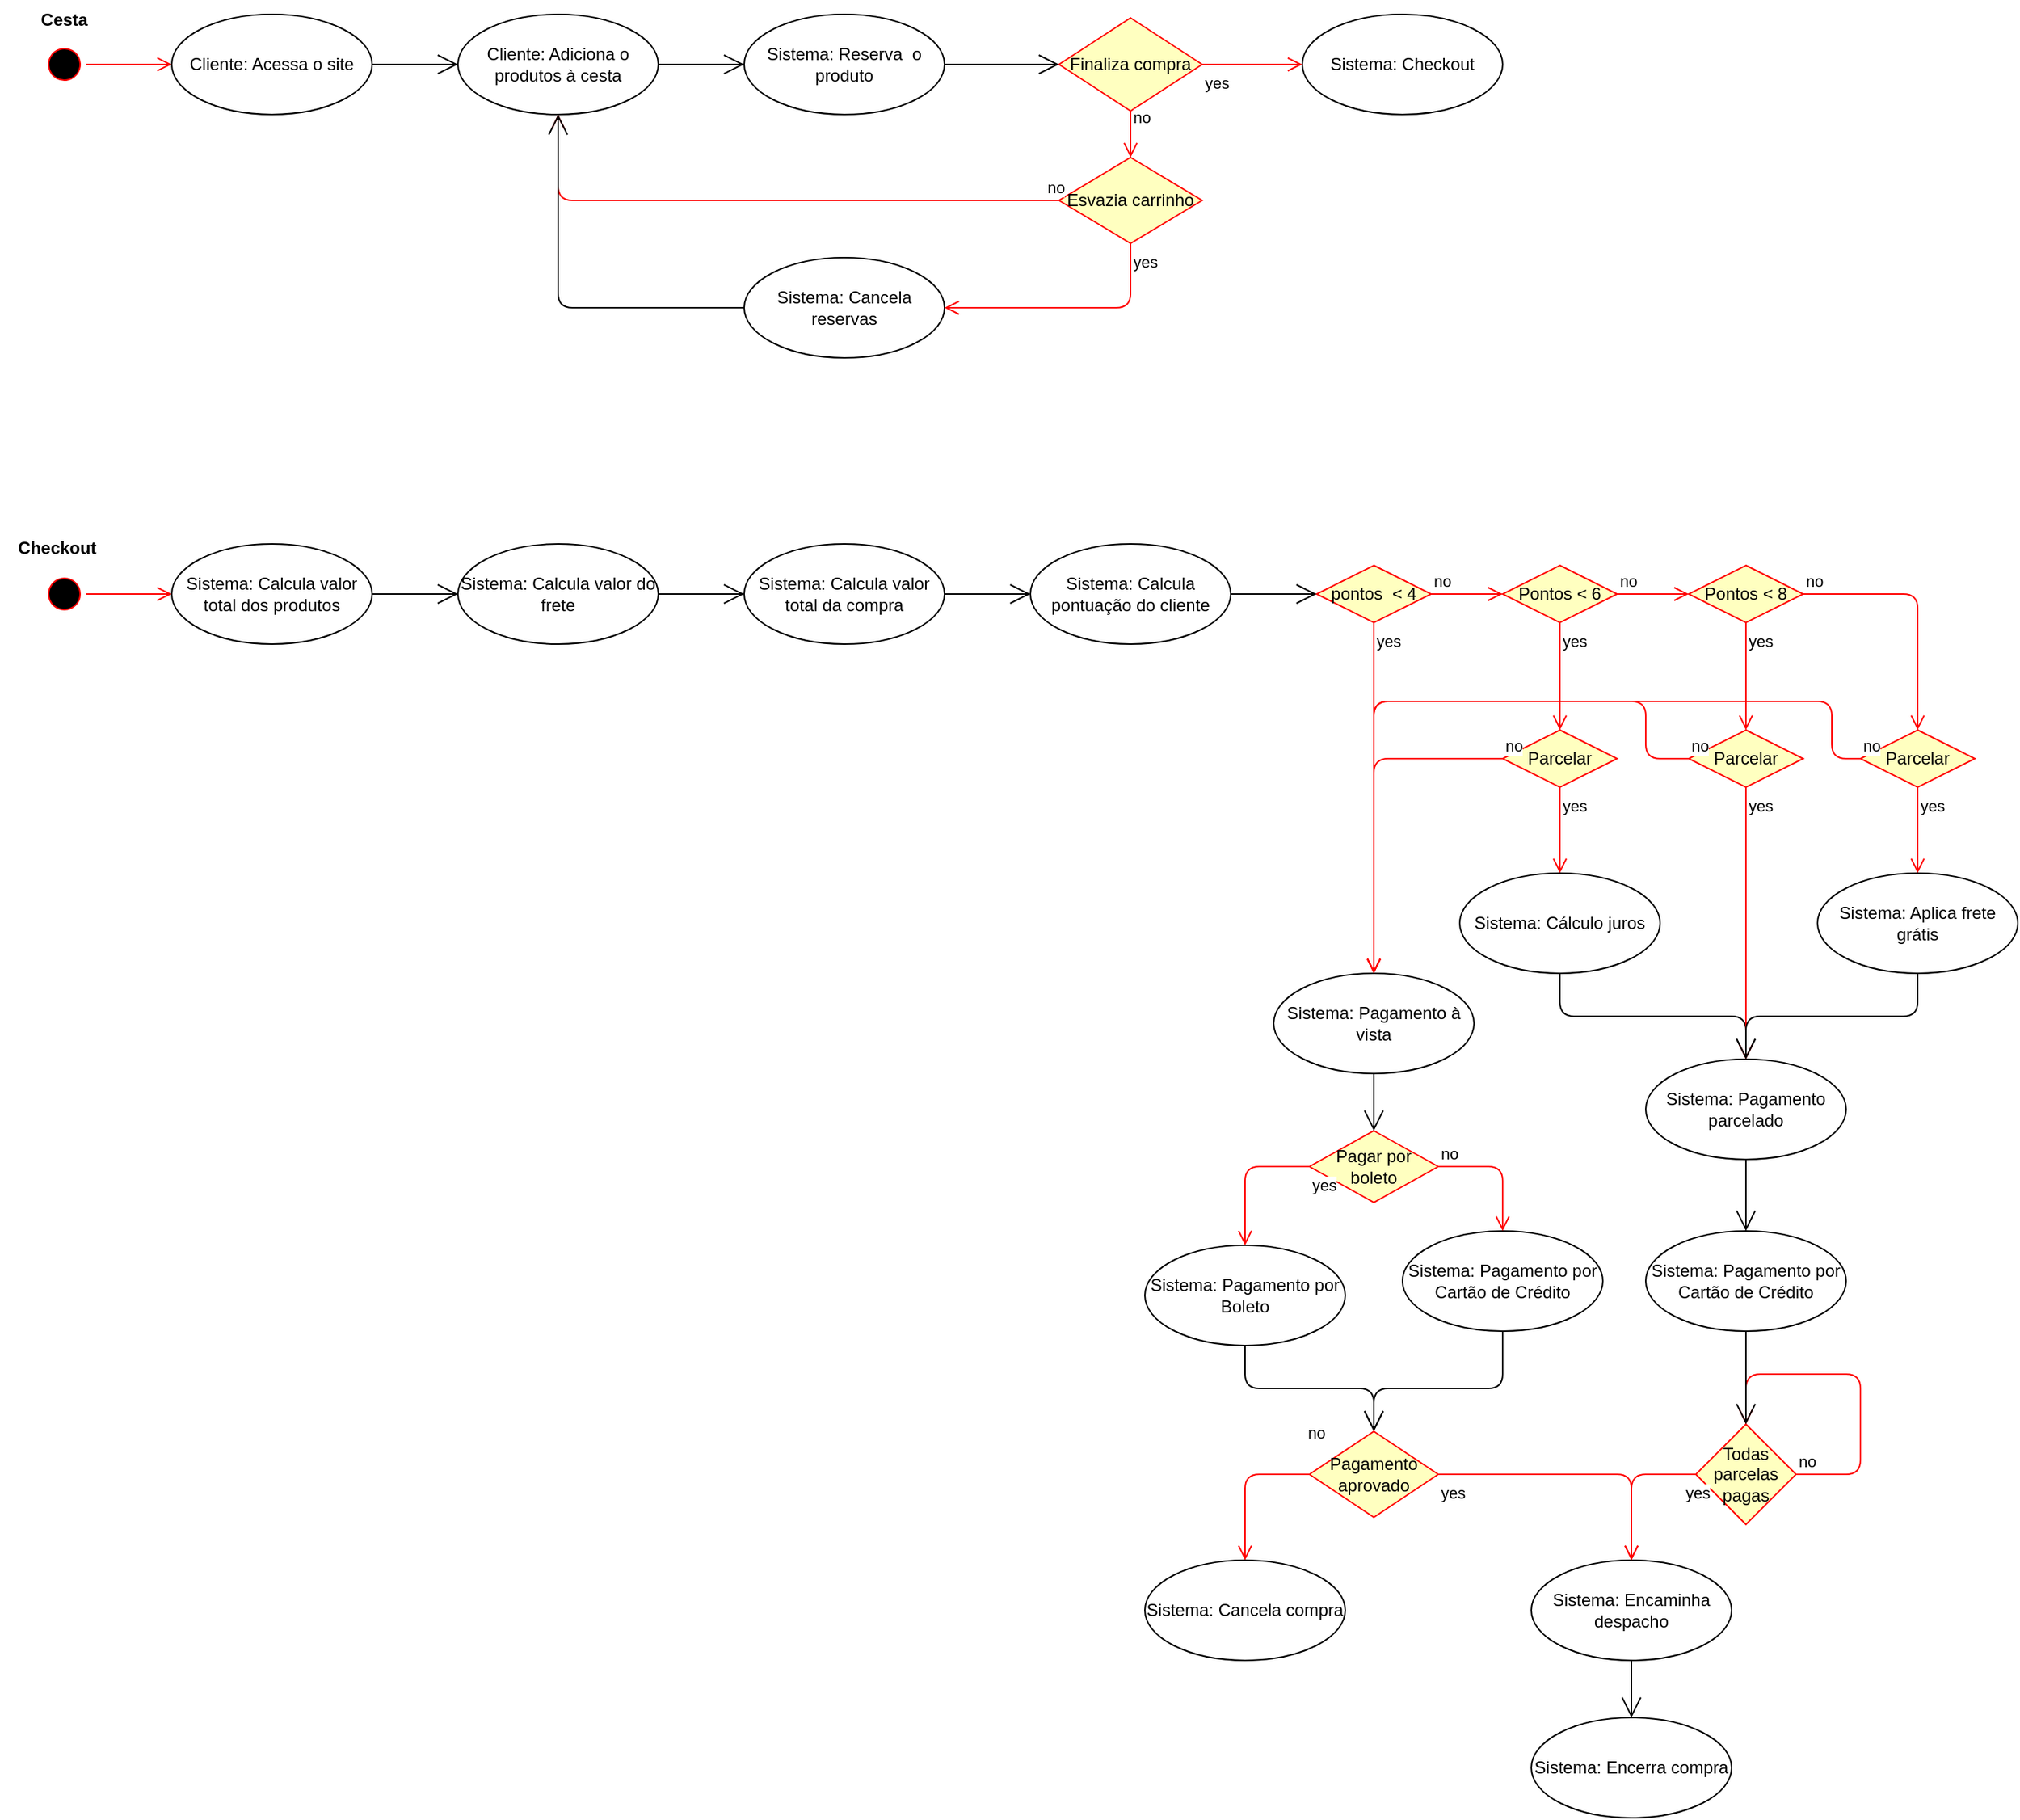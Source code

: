 <mxfile version="13.1.3" type="github">
  <diagram id="bytL-50JYZleRblkF3rl" name="Page-1">
    <mxGraphModel dx="1892" dy="1374" grid="1" gridSize="10" guides="1" tooltips="1" connect="1" arrows="1" fold="1" page="1" pageScale="1" pageWidth="827" pageHeight="1169" math="0" shadow="0">
      <root>
        <mxCell id="0" />
        <mxCell id="1" parent="0" />
        <mxCell id="fqkhyDeOCtVKj5hcCvdQ-1" value="" style="ellipse;html=1;shape=startState;fillColor=#000000;strokeColor=#ff0000;direction=south;rotation=75;" parent="1" vertex="1">
          <mxGeometry x="70" y="300" width="30" height="30" as="geometry" />
        </mxCell>
        <mxCell id="fqkhyDeOCtVKj5hcCvdQ-2" value="" style="edgeStyle=orthogonalEdgeStyle;html=1;verticalAlign=bottom;endArrow=open;endSize=8;strokeColor=#ff0000;entryX=0;entryY=0.5;entryDx=0;entryDy=0;" parent="1" source="fqkhyDeOCtVKj5hcCvdQ-1" target="fqkhyDeOCtVKj5hcCvdQ-4" edge="1">
          <mxGeometry relative="1" as="geometry">
            <mxPoint x="90" y="120" as="targetPoint" />
          </mxGeometry>
        </mxCell>
        <mxCell id="fqkhyDeOCtVKj5hcCvdQ-4" value="Cliente: Acessa o site" style="ellipse;whiteSpace=wrap;html=1;" parent="1" vertex="1">
          <mxGeometry x="160" y="280" width="140" height="70" as="geometry" />
        </mxCell>
        <mxCell id="fqkhyDeOCtVKj5hcCvdQ-5" value="Cliente: Adiciona o produtos à cesta" style="ellipse;whiteSpace=wrap;html=1;" parent="1" vertex="1">
          <mxGeometry x="360" y="280" width="140" height="70" as="geometry" />
        </mxCell>
        <mxCell id="fqkhyDeOCtVKj5hcCvdQ-6" value="Sistema: Checkout" style="ellipse;whiteSpace=wrap;html=1;" parent="1" vertex="1">
          <mxGeometry x="950" y="280" width="140" height="70" as="geometry" />
        </mxCell>
        <mxCell id="fqkhyDeOCtVKj5hcCvdQ-7" value="Sistema: Calcula valor total dos produtos" style="ellipse;whiteSpace=wrap;html=1;" parent="1" vertex="1">
          <mxGeometry x="160" y="650" width="140" height="70" as="geometry" />
        </mxCell>
        <mxCell id="fqkhyDeOCtVKj5hcCvdQ-8" value="Sistema: Calcula valor do frete" style="ellipse;whiteSpace=wrap;html=1;" parent="1" vertex="1">
          <mxGeometry x="360" y="650" width="140" height="70" as="geometry" />
        </mxCell>
        <mxCell id="fqkhyDeOCtVKj5hcCvdQ-9" value="Sistema: Calcula valor total da compra" style="ellipse;whiteSpace=wrap;html=1;" parent="1" vertex="1">
          <mxGeometry x="560" y="650" width="140" height="70" as="geometry" />
        </mxCell>
        <mxCell id="fqkhyDeOCtVKj5hcCvdQ-10" value="Sistema: Calcula pontuação do cliente" style="ellipse;whiteSpace=wrap;html=1;" parent="1" vertex="1">
          <mxGeometry x="760" y="650" width="140" height="70" as="geometry" />
        </mxCell>
        <mxCell id="fqkhyDeOCtVKj5hcCvdQ-17" value="pontos &amp;nbsp;&amp;lt; 4" style="rhombus;whiteSpace=wrap;html=1;fillColor=#ffffc0;strokeColor=#ff0000;" parent="1" vertex="1">
          <mxGeometry x="960" y="665" width="80" height="40" as="geometry" />
        </mxCell>
        <mxCell id="fqkhyDeOCtVKj5hcCvdQ-18" value="no" style="edgeStyle=orthogonalEdgeStyle;html=1;align=left;verticalAlign=bottom;endArrow=open;endSize=8;strokeColor=#ff0000;" parent="1" source="fqkhyDeOCtVKj5hcCvdQ-17" edge="1">
          <mxGeometry x="-1" relative="1" as="geometry">
            <mxPoint x="1090" y="685" as="targetPoint" />
          </mxGeometry>
        </mxCell>
        <mxCell id="fqkhyDeOCtVKj5hcCvdQ-19" value="yes" style="edgeStyle=orthogonalEdgeStyle;html=1;align=left;verticalAlign=top;endArrow=open;endSize=8;strokeColor=#ff0000;entryX=0.5;entryY=0;entryDx=0;entryDy=0;" parent="1" source="fqkhyDeOCtVKj5hcCvdQ-17" target="fqkhyDeOCtVKj5hcCvdQ-31" edge="1">
          <mxGeometry x="-1" relative="1" as="geometry">
            <mxPoint x="1000" y="1030" as="targetPoint" />
            <Array as="points" />
          </mxGeometry>
        </mxCell>
        <mxCell id="fqkhyDeOCtVKj5hcCvdQ-20" value="Pontos &amp;lt; 6" style="rhombus;whiteSpace=wrap;html=1;fillColor=#ffffc0;strokeColor=#ff0000;" parent="1" vertex="1">
          <mxGeometry x="1090" y="665" width="80" height="40" as="geometry" />
        </mxCell>
        <mxCell id="fqkhyDeOCtVKj5hcCvdQ-21" value="no" style="edgeStyle=orthogonalEdgeStyle;html=1;align=left;verticalAlign=bottom;endArrow=open;endSize=8;strokeColor=#ff0000;" parent="1" source="fqkhyDeOCtVKj5hcCvdQ-20" edge="1">
          <mxGeometry x="-1" relative="1" as="geometry">
            <mxPoint x="1220.0" y="685" as="targetPoint" />
          </mxGeometry>
        </mxCell>
        <mxCell id="fqkhyDeOCtVKj5hcCvdQ-22" value="yes" style="edgeStyle=orthogonalEdgeStyle;html=1;align=left;verticalAlign=top;endArrow=open;endSize=8;strokeColor=#ff0000;" parent="1" source="fqkhyDeOCtVKj5hcCvdQ-20" edge="1">
          <mxGeometry x="-1" relative="1" as="geometry">
            <mxPoint x="1130.0" y="780" as="targetPoint" />
            <Array as="points">
              <mxPoint x="1130" y="735" />
            </Array>
          </mxGeometry>
        </mxCell>
        <mxCell id="fqkhyDeOCtVKj5hcCvdQ-23" value="Pontos &amp;lt; 8" style="rhombus;whiteSpace=wrap;html=1;fillColor=#ffffc0;strokeColor=#ff0000;" parent="1" vertex="1">
          <mxGeometry x="1220" y="665" width="80" height="40" as="geometry" />
        </mxCell>
        <mxCell id="fqkhyDeOCtVKj5hcCvdQ-24" value="no" style="edgeStyle=orthogonalEdgeStyle;html=1;align=left;verticalAlign=bottom;endArrow=open;endSize=8;strokeColor=#ff0000;entryX=0.5;entryY=0;entryDx=0;entryDy=0;" parent="1" source="fqkhyDeOCtVKj5hcCvdQ-23" target="fqkhyDeOCtVKj5hcCvdQ-45" edge="1">
          <mxGeometry x="-1" relative="1" as="geometry">
            <mxPoint x="1350.0" y="685" as="targetPoint" />
          </mxGeometry>
        </mxCell>
        <mxCell id="fqkhyDeOCtVKj5hcCvdQ-25" value="yes" style="edgeStyle=orthogonalEdgeStyle;html=1;align=left;verticalAlign=top;endArrow=open;endSize=8;strokeColor=#ff0000;" parent="1" source="fqkhyDeOCtVKj5hcCvdQ-23" edge="1">
          <mxGeometry x="-1" relative="1" as="geometry">
            <mxPoint x="1260.0" y="780" as="targetPoint" />
            <Array as="points">
              <mxPoint x="1260" y="735" />
            </Array>
          </mxGeometry>
        </mxCell>
        <mxCell id="fqkhyDeOCtVKj5hcCvdQ-29" value="Sistema: Pagamento por Boleto" style="ellipse;whiteSpace=wrap;html=1;" parent="1" vertex="1">
          <mxGeometry x="840" y="1140" width="140" height="70" as="geometry" />
        </mxCell>
        <mxCell id="fqkhyDeOCtVKj5hcCvdQ-30" value="Sistema: Pagamento por Cartão de Crédito" style="ellipse;whiteSpace=wrap;html=1;" parent="1" vertex="1">
          <mxGeometry x="1020" y="1130" width="140" height="70" as="geometry" />
        </mxCell>
        <mxCell id="fqkhyDeOCtVKj5hcCvdQ-31" value="Sistema: Pagamento à vista" style="ellipse;whiteSpace=wrap;html=1;" parent="1" vertex="1">
          <mxGeometry x="930" y="950" width="140" height="70" as="geometry" />
        </mxCell>
        <mxCell id="fqkhyDeOCtVKj5hcCvdQ-32" value="Sistema: Pagamento parcelado" style="ellipse;whiteSpace=wrap;html=1;" parent="1" vertex="1">
          <mxGeometry x="1190" y="1010" width="140" height="70" as="geometry" />
        </mxCell>
        <mxCell id="fqkhyDeOCtVKj5hcCvdQ-35" value="Parcelar" style="rhombus;whiteSpace=wrap;html=1;fillColor=#ffffc0;strokeColor=#ff0000;" parent="1" vertex="1">
          <mxGeometry x="1090" y="780" width="80" height="40" as="geometry" />
        </mxCell>
        <mxCell id="fqkhyDeOCtVKj5hcCvdQ-36" value="no" style="edgeStyle=orthogonalEdgeStyle;html=1;align=left;verticalAlign=bottom;endArrow=open;endSize=8;strokeColor=#ff0000;exitX=0;exitY=0.5;exitDx=0;exitDy=0;entryX=0.5;entryY=0;entryDx=0;entryDy=0;" parent="1" source="fqkhyDeOCtVKj5hcCvdQ-35" target="fqkhyDeOCtVKj5hcCvdQ-31" edge="1">
          <mxGeometry x="-1" relative="1" as="geometry">
            <mxPoint x="1270" y="800" as="targetPoint" />
            <Array as="points">
              <mxPoint x="1000" y="800" />
            </Array>
          </mxGeometry>
        </mxCell>
        <mxCell id="fqkhyDeOCtVKj5hcCvdQ-37" value="yes" style="edgeStyle=orthogonalEdgeStyle;html=1;align=left;verticalAlign=top;endArrow=open;endSize=8;strokeColor=#ff0000;" parent="1" source="fqkhyDeOCtVKj5hcCvdQ-35" edge="1">
          <mxGeometry x="-1" relative="1" as="geometry">
            <mxPoint x="1130" y="880" as="targetPoint" />
          </mxGeometry>
        </mxCell>
        <mxCell id="fqkhyDeOCtVKj5hcCvdQ-38" value="Sistema: Cálculo juros" style="ellipse;whiteSpace=wrap;html=1;" parent="1" vertex="1">
          <mxGeometry x="1060" y="880" width="140" height="70" as="geometry" />
        </mxCell>
        <mxCell id="fqkhyDeOCtVKj5hcCvdQ-40" value="" style="endArrow=open;endFill=1;endSize=12;html=1;exitX=0.5;exitY=1;exitDx=0;exitDy=0;entryX=0.5;entryY=0;entryDx=0;entryDy=0;" parent="1" source="fqkhyDeOCtVKj5hcCvdQ-38" target="fqkhyDeOCtVKj5hcCvdQ-32" edge="1">
          <mxGeometry width="160" relative="1" as="geometry">
            <mxPoint x="1110" y="1070" as="sourcePoint" />
            <mxPoint x="1270" y="1070" as="targetPoint" />
            <Array as="points">
              <mxPoint x="1130" y="980" />
              <mxPoint x="1260" y="980" />
            </Array>
          </mxGeometry>
        </mxCell>
        <mxCell id="fqkhyDeOCtVKj5hcCvdQ-41" value="" style="endArrow=open;endFill=1;endSize=12;html=1;exitX=0.5;exitY=1;exitDx=0;exitDy=0;entryX=0.5;entryY=0;entryDx=0;entryDy=0;" parent="1" source="fqkhyDeOCtVKj5hcCvdQ-32" target="idK-xFzwnkc_owJyiU3z-16" edge="1">
          <mxGeometry width="160" relative="1" as="geometry">
            <mxPoint x="1150.0" y="850" as="sourcePoint" />
            <mxPoint x="1200" y="1110" as="targetPoint" />
          </mxGeometry>
        </mxCell>
        <mxCell id="fqkhyDeOCtVKj5hcCvdQ-42" value="Parcelar" style="rhombus;whiteSpace=wrap;html=1;fillColor=#ffffc0;strokeColor=#ff0000;" parent="1" vertex="1">
          <mxGeometry x="1220" y="780" width="80" height="40" as="geometry" />
        </mxCell>
        <mxCell id="fqkhyDeOCtVKj5hcCvdQ-43" value="yes" style="edgeStyle=orthogonalEdgeStyle;html=1;align=left;verticalAlign=top;endArrow=open;endSize=8;strokeColor=#ff0000;entryX=0.5;entryY=0;entryDx=0;entryDy=0;" parent="1" source="fqkhyDeOCtVKj5hcCvdQ-42" target="fqkhyDeOCtVKj5hcCvdQ-32" edge="1">
          <mxGeometry x="-1" relative="1" as="geometry">
            <mxPoint x="1260.0" y="880" as="targetPoint" />
          </mxGeometry>
        </mxCell>
        <mxCell id="fqkhyDeOCtVKj5hcCvdQ-44" value="no" style="edgeStyle=orthogonalEdgeStyle;html=1;align=left;verticalAlign=bottom;endArrow=open;endSize=8;strokeColor=#ff0000;exitX=0;exitY=0.5;exitDx=0;exitDy=0;entryX=0.5;entryY=0;entryDx=0;entryDy=0;" parent="1" target="fqkhyDeOCtVKj5hcCvdQ-31" edge="1">
          <mxGeometry x="-1" relative="1" as="geometry">
            <mxPoint x="1010" y="970" as="targetPoint" />
            <mxPoint x="1220.0" y="800" as="sourcePoint" />
            <Array as="points">
              <mxPoint x="1190" y="800" />
              <mxPoint x="1190" y="760" />
              <mxPoint x="1000" y="760" />
            </Array>
          </mxGeometry>
        </mxCell>
        <mxCell id="fqkhyDeOCtVKj5hcCvdQ-45" value="Parcelar" style="rhombus;whiteSpace=wrap;html=1;fillColor=#ffffc0;strokeColor=#ff0000;" parent="1" vertex="1">
          <mxGeometry x="1340" y="780" width="80" height="40" as="geometry" />
        </mxCell>
        <mxCell id="fqkhyDeOCtVKj5hcCvdQ-46" value="yes" style="edgeStyle=orthogonalEdgeStyle;html=1;align=left;verticalAlign=top;endArrow=open;endSize=8;strokeColor=#ff0000;" parent="1" source="fqkhyDeOCtVKj5hcCvdQ-45" edge="1">
          <mxGeometry x="-1" relative="1" as="geometry">
            <mxPoint x="1380.0" y="880" as="targetPoint" />
          </mxGeometry>
        </mxCell>
        <mxCell id="fqkhyDeOCtVKj5hcCvdQ-47" value="no" style="edgeStyle=orthogonalEdgeStyle;html=1;align=left;verticalAlign=bottom;endArrow=open;endSize=8;strokeColor=#ff0000;exitX=0;exitY=0.5;exitDx=0;exitDy=0;entryX=0.5;entryY=0;entryDx=0;entryDy=0;" parent="1" source="fqkhyDeOCtVKj5hcCvdQ-45" target="fqkhyDeOCtVKj5hcCvdQ-31" edge="1">
          <mxGeometry x="-1" relative="1" as="geometry">
            <mxPoint x="1000" y="960" as="targetPoint" />
            <mxPoint x="1230.0" y="810" as="sourcePoint" />
            <Array as="points">
              <mxPoint x="1320" y="800" />
              <mxPoint x="1320" y="760" />
              <mxPoint x="1000" y="760" />
            </Array>
          </mxGeometry>
        </mxCell>
        <mxCell id="fqkhyDeOCtVKj5hcCvdQ-48" value="Sistema: Aplica frete grátis" style="ellipse;whiteSpace=wrap;html=1;" parent="1" vertex="1">
          <mxGeometry x="1310" y="880" width="140" height="70" as="geometry" />
        </mxCell>
        <mxCell id="fqkhyDeOCtVKj5hcCvdQ-49" value="" style="endArrow=open;endFill=1;endSize=12;html=1;exitX=0.5;exitY=1;exitDx=0;exitDy=0;entryX=0.5;entryY=0;entryDx=0;entryDy=0;" parent="1" source="fqkhyDeOCtVKj5hcCvdQ-48" target="fqkhyDeOCtVKj5hcCvdQ-32" edge="1">
          <mxGeometry width="160" relative="1" as="geometry">
            <mxPoint x="1110" y="1030" as="sourcePoint" />
            <mxPoint x="1270" y="1030" as="targetPoint" />
            <Array as="points">
              <mxPoint x="1380" y="980" />
              <mxPoint x="1260" y="980" />
            </Array>
          </mxGeometry>
        </mxCell>
        <mxCell id="idK-xFzwnkc_owJyiU3z-1" value="Sistema: Reserva &amp;nbsp;o produto" style="ellipse;whiteSpace=wrap;html=1;" vertex="1" parent="1">
          <mxGeometry x="560" y="280" width="140" height="70" as="geometry" />
        </mxCell>
        <mxCell id="idK-xFzwnkc_owJyiU3z-2" value="Finaliza compra" style="rhombus;whiteSpace=wrap;html=1;fillColor=#ffffc0;strokeColor=#ff0000;" vertex="1" parent="1">
          <mxGeometry x="780" y="282.5" width="100" height="65" as="geometry" />
        </mxCell>
        <mxCell id="idK-xFzwnkc_owJyiU3z-3" value="no" style="edgeStyle=orthogonalEdgeStyle;html=1;align=left;verticalAlign=bottom;endArrow=open;endSize=8;strokeColor=#ff0000;exitX=0.5;exitY=1;exitDx=0;exitDy=0;entryX=0.5;entryY=0;entryDx=0;entryDy=0;" edge="1" source="idK-xFzwnkc_owJyiU3z-2" parent="1" target="idK-xFzwnkc_owJyiU3z-5">
          <mxGeometry x="-0.231" relative="1" as="geometry">
            <mxPoint x="830" y="380" as="targetPoint" />
            <mxPoint x="730" y="450" as="sourcePoint" />
            <Array as="points" />
            <mxPoint y="1" as="offset" />
          </mxGeometry>
        </mxCell>
        <mxCell id="idK-xFzwnkc_owJyiU3z-4" value="yes" style="edgeStyle=orthogonalEdgeStyle;html=1;align=left;verticalAlign=top;endArrow=open;endSize=8;strokeColor=#ff0000;exitX=1;exitY=0.5;exitDx=0;exitDy=0;entryX=0;entryY=0.5;entryDx=0;entryDy=0;" edge="1" source="idK-xFzwnkc_owJyiU3z-2" parent="1" target="fqkhyDeOCtVKj5hcCvdQ-6">
          <mxGeometry x="-1" relative="1" as="geometry">
            <mxPoint x="920" y="315" as="targetPoint" />
            <mxPoint x="930" y="400" as="sourcePoint" />
          </mxGeometry>
        </mxCell>
        <mxCell id="idK-xFzwnkc_owJyiU3z-5" value="Esvazia carrinho" style="rhombus;whiteSpace=wrap;html=1;fillColor=#ffffc0;strokeColor=#ff0000;" vertex="1" parent="1">
          <mxGeometry x="780" y="380" width="100" height="60" as="geometry" />
        </mxCell>
        <mxCell id="idK-xFzwnkc_owJyiU3z-6" value="no" style="edgeStyle=orthogonalEdgeStyle;html=1;align=left;verticalAlign=bottom;endArrow=open;endSize=8;strokeColor=#ff0000;exitX=0;exitY=0.5;exitDx=0;exitDy=0;entryX=0.5;entryY=1;entryDx=0;entryDy=0;" edge="1" source="idK-xFzwnkc_owJyiU3z-5" parent="1" target="fqkhyDeOCtVKj5hcCvdQ-5">
          <mxGeometry x="-0.951" relative="1" as="geometry">
            <mxPoint x="960" y="400" as="targetPoint" />
            <mxPoint x="880" y="400" as="sourcePoint" />
            <mxPoint as="offset" />
          </mxGeometry>
        </mxCell>
        <mxCell id="idK-xFzwnkc_owJyiU3z-7" value="yes" style="edgeStyle=orthogonalEdgeStyle;html=1;align=left;verticalAlign=top;endArrow=open;endSize=8;strokeColor=#ff0000;entryX=1;entryY=0.5;entryDx=0;entryDy=0;" edge="1" source="idK-xFzwnkc_owJyiU3z-5" parent="1" target="idK-xFzwnkc_owJyiU3z-9">
          <mxGeometry x="-1" relative="1" as="geometry">
            <mxPoint x="760" y="450" as="targetPoint" />
            <Array as="points">
              <mxPoint x="830" y="485" />
            </Array>
          </mxGeometry>
        </mxCell>
        <mxCell id="idK-xFzwnkc_owJyiU3z-9" value="Sistema: Cancela reservas" style="ellipse;whiteSpace=wrap;html=1;" vertex="1" parent="1">
          <mxGeometry x="560" y="450" width="140" height="70" as="geometry" />
        </mxCell>
        <mxCell id="idK-xFzwnkc_owJyiU3z-10" value="" style="endArrow=open;endFill=1;endSize=12;html=1;exitX=0;exitY=0.5;exitDx=0;exitDy=0;entryX=0.5;entryY=1;entryDx=0;entryDy=0;" edge="1" parent="1" source="idK-xFzwnkc_owJyiU3z-9" target="fqkhyDeOCtVKj5hcCvdQ-5">
          <mxGeometry width="160" relative="1" as="geometry">
            <mxPoint x="550" y="530" as="sourcePoint" />
            <mxPoint x="710" y="530" as="targetPoint" />
            <Array as="points">
              <mxPoint x="430" y="485" />
            </Array>
          </mxGeometry>
        </mxCell>
        <mxCell id="idK-xFzwnkc_owJyiU3z-12" value="" style="endArrow=open;endFill=1;endSize=12;html=1;exitX=1;exitY=0.5;exitDx=0;exitDy=0;" edge="1" parent="1" source="fqkhyDeOCtVKj5hcCvdQ-4" target="fqkhyDeOCtVKj5hcCvdQ-5">
          <mxGeometry width="160" relative="1" as="geometry">
            <mxPoint x="510" y="420" as="sourcePoint" />
            <mxPoint x="670" y="420" as="targetPoint" />
          </mxGeometry>
        </mxCell>
        <mxCell id="idK-xFzwnkc_owJyiU3z-13" value="" style="endArrow=open;endFill=1;endSize=12;html=1;exitX=1;exitY=0.5;exitDx=0;exitDy=0;entryX=0;entryY=0.5;entryDx=0;entryDy=0;" edge="1" parent="1" source="fqkhyDeOCtVKj5hcCvdQ-5" target="idK-xFzwnkc_owJyiU3z-1">
          <mxGeometry width="160" relative="1" as="geometry">
            <mxPoint x="500" y="360" as="sourcePoint" />
            <mxPoint x="560" y="360" as="targetPoint" />
          </mxGeometry>
        </mxCell>
        <mxCell id="idK-xFzwnkc_owJyiU3z-14" value="" style="endArrow=open;endFill=1;endSize=12;html=1;exitX=1;exitY=0.5;exitDx=0;exitDy=0;entryX=0;entryY=0.5;entryDx=0;entryDy=0;" edge="1" parent="1" source="idK-xFzwnkc_owJyiU3z-1" target="idK-xFzwnkc_owJyiU3z-2">
          <mxGeometry width="160" relative="1" as="geometry">
            <mxPoint x="720" y="330" as="sourcePoint" />
            <mxPoint x="780" y="330" as="targetPoint" />
          </mxGeometry>
        </mxCell>
        <mxCell id="idK-xFzwnkc_owJyiU3z-16" value="Sistema: Pagamento por Cartão de Crédito" style="ellipse;whiteSpace=wrap;html=1;" vertex="1" parent="1">
          <mxGeometry x="1190" y="1130" width="140" height="70" as="geometry" />
        </mxCell>
        <mxCell id="idK-xFzwnkc_owJyiU3z-17" value="Sistema: Encaminha despacho" style="ellipse;whiteSpace=wrap;html=1;" vertex="1" parent="1">
          <mxGeometry x="1110" y="1360" width="140" height="70" as="geometry" />
        </mxCell>
        <mxCell id="idK-xFzwnkc_owJyiU3z-18" value="" style="endArrow=open;endFill=1;endSize=12;html=1;exitX=0.5;exitY=1;exitDx=0;exitDy=0;entryX=0.5;entryY=0;entryDx=0;entryDy=0;" edge="1" parent="1" source="fqkhyDeOCtVKj5hcCvdQ-29" target="idK-xFzwnkc_owJyiU3z-20">
          <mxGeometry width="160" relative="1" as="geometry">
            <mxPoint x="1090" y="1370" as="sourcePoint" />
            <mxPoint x="980" y="1320" as="targetPoint" />
            <Array as="points">
              <mxPoint x="910" y="1240" />
              <mxPoint x="1000" y="1240" />
            </Array>
          </mxGeometry>
        </mxCell>
        <mxCell id="idK-xFzwnkc_owJyiU3z-19" value="" style="endArrow=open;endFill=1;endSize=12;html=1;exitX=0.5;exitY=1;exitDx=0;exitDy=0;entryX=0.5;entryY=0;entryDx=0;entryDy=0;" edge="1" parent="1" source="fqkhyDeOCtVKj5hcCvdQ-30" target="idK-xFzwnkc_owJyiU3z-20">
          <mxGeometry width="160" relative="1" as="geometry">
            <mxPoint x="910" y="1280" as="sourcePoint" />
            <mxPoint x="1020" y="1320" as="targetPoint" />
            <Array as="points">
              <mxPoint x="1090" y="1240" />
              <mxPoint x="1000" y="1240" />
            </Array>
          </mxGeometry>
        </mxCell>
        <mxCell id="idK-xFzwnkc_owJyiU3z-20" value="Pagamento aprovado" style="rhombus;whiteSpace=wrap;html=1;fillColor=#ffffc0;strokeColor=#ff0000;" vertex="1" parent="1">
          <mxGeometry x="955" y="1270" width="90" height="60" as="geometry" />
        </mxCell>
        <mxCell id="idK-xFzwnkc_owJyiU3z-21" value="no" style="edgeStyle=orthogonalEdgeStyle;html=1;align=left;verticalAlign=bottom;endArrow=open;endSize=8;strokeColor=#ff0000;exitX=0;exitY=0.5;exitDx=0;exitDy=0;" edge="1" source="idK-xFzwnkc_owJyiU3z-20" parent="1" target="idK-xFzwnkc_owJyiU3z-23">
          <mxGeometry x="-0.935" y="-20" relative="1" as="geometry">
            <mxPoint x="1210" y="1400" as="targetPoint" />
            <mxPoint as="offset" />
          </mxGeometry>
        </mxCell>
        <mxCell id="idK-xFzwnkc_owJyiU3z-22" value="yes" style="edgeStyle=orthogonalEdgeStyle;html=1;align=left;verticalAlign=top;endArrow=open;endSize=8;strokeColor=#ff0000;entryX=0.5;entryY=0;entryDx=0;entryDy=0;" edge="1" source="idK-xFzwnkc_owJyiU3z-20" parent="1" target="idK-xFzwnkc_owJyiU3z-17">
          <mxGeometry x="-1" relative="1" as="geometry">
            <mxPoint x="1070" y="1480" as="targetPoint" />
          </mxGeometry>
        </mxCell>
        <mxCell id="idK-xFzwnkc_owJyiU3z-23" value="Sistema: Cancela compra" style="ellipse;whiteSpace=wrap;html=1;" vertex="1" parent="1">
          <mxGeometry x="840" y="1360" width="140" height="70" as="geometry" />
        </mxCell>
        <mxCell id="idK-xFzwnkc_owJyiU3z-24" value="Todas parcelas pagas" style="rhombus;whiteSpace=wrap;html=1;fillColor=#ffffc0;strokeColor=#ff0000;" vertex="1" parent="1">
          <mxGeometry x="1225" y="1265" width="70" height="70" as="geometry" />
        </mxCell>
        <mxCell id="idK-xFzwnkc_owJyiU3z-25" value="no" style="edgeStyle=orthogonalEdgeStyle;html=1;align=left;verticalAlign=bottom;endArrow=open;endSize=8;strokeColor=#ff0000;exitX=1;exitY=0.5;exitDx=0;exitDy=0;entryX=0.5;entryY=0;entryDx=0;entryDy=0;" edge="1" source="idK-xFzwnkc_owJyiU3z-24" parent="1" target="idK-xFzwnkc_owJyiU3z-24">
          <mxGeometry x="-1" relative="1" as="geometry">
            <mxPoint x="1355" y="1270" as="targetPoint" />
            <mxPoint x="1410" y="1400" as="sourcePoint" />
            <Array as="points">
              <mxPoint x="1340" y="1300" />
              <mxPoint x="1340" y="1230" />
              <mxPoint x="1260" y="1230" />
            </Array>
          </mxGeometry>
        </mxCell>
        <mxCell id="idK-xFzwnkc_owJyiU3z-26" value="yes" style="edgeStyle=orthogonalEdgeStyle;html=1;align=left;verticalAlign=top;endArrow=open;endSize=8;strokeColor=#ff0000;entryX=0.5;entryY=0;entryDx=0;entryDy=0;exitX=0;exitY=0.5;exitDx=0;exitDy=0;" edge="1" source="idK-xFzwnkc_owJyiU3z-24" parent="1" target="idK-xFzwnkc_owJyiU3z-17">
          <mxGeometry x="-0.822" relative="1" as="geometry">
            <mxPoint x="1240" y="1540" as="targetPoint" />
            <mxPoint as="offset" />
          </mxGeometry>
        </mxCell>
        <mxCell id="idK-xFzwnkc_owJyiU3z-27" value="" style="endArrow=open;endFill=1;endSize=12;html=1;exitX=0.5;exitY=1;exitDx=0;exitDy=0;entryX=0.5;entryY=0;entryDx=0;entryDy=0;" edge="1" parent="1" source="idK-xFzwnkc_owJyiU3z-16" target="idK-xFzwnkc_owJyiU3z-24">
          <mxGeometry width="160" relative="1" as="geometry">
            <mxPoint x="1210" y="1330" as="sourcePoint" />
            <mxPoint x="1370" y="1330" as="targetPoint" />
          </mxGeometry>
        </mxCell>
        <mxCell id="idK-xFzwnkc_owJyiU3z-28" value="" style="ellipse;html=1;shape=startState;fillColor=#000000;strokeColor=#ff0000;" vertex="1" parent="1">
          <mxGeometry x="70" y="670" width="30" height="30" as="geometry" />
        </mxCell>
        <mxCell id="idK-xFzwnkc_owJyiU3z-29" value="" style="edgeStyle=orthogonalEdgeStyle;html=1;verticalAlign=bottom;endArrow=open;endSize=8;strokeColor=#ff0000;entryX=0;entryY=0.5;entryDx=0;entryDy=0;" edge="1" source="idK-xFzwnkc_owJyiU3z-28" parent="1" target="fqkhyDeOCtVKj5hcCvdQ-7">
          <mxGeometry relative="1" as="geometry">
            <mxPoint x="35" y="760" as="targetPoint" />
          </mxGeometry>
        </mxCell>
        <mxCell id="idK-xFzwnkc_owJyiU3z-30" value="" style="endArrow=open;endFill=1;endSize=12;html=1;exitX=1;exitY=0.5;exitDx=0;exitDy=0;entryX=0;entryY=0.5;entryDx=0;entryDy=0;" edge="1" parent="1" source="fqkhyDeOCtVKj5hcCvdQ-7" target="fqkhyDeOCtVKj5hcCvdQ-8">
          <mxGeometry width="160" relative="1" as="geometry">
            <mxPoint x="260" y="770" as="sourcePoint" />
            <mxPoint x="420" y="770" as="targetPoint" />
          </mxGeometry>
        </mxCell>
        <mxCell id="idK-xFzwnkc_owJyiU3z-31" value="" style="endArrow=open;endFill=1;endSize=12;html=1;exitX=1;exitY=0.5;exitDx=0;exitDy=0;entryX=0;entryY=0.5;entryDx=0;entryDy=0;" edge="1" parent="1" source="fqkhyDeOCtVKj5hcCvdQ-8" target="fqkhyDeOCtVKj5hcCvdQ-9">
          <mxGeometry width="160" relative="1" as="geometry">
            <mxPoint x="500" y="740" as="sourcePoint" />
            <mxPoint x="560" y="740" as="targetPoint" />
          </mxGeometry>
        </mxCell>
        <mxCell id="idK-xFzwnkc_owJyiU3z-32" value="" style="endArrow=open;endFill=1;endSize=12;html=1;exitX=1;exitY=0.5;exitDx=0;exitDy=0;entryX=0;entryY=0.5;entryDx=0;entryDy=0;" edge="1" parent="1" source="fqkhyDeOCtVKj5hcCvdQ-9" target="fqkhyDeOCtVKj5hcCvdQ-10">
          <mxGeometry width="160" relative="1" as="geometry">
            <mxPoint x="690" y="740" as="sourcePoint" />
            <mxPoint x="750" y="740" as="targetPoint" />
          </mxGeometry>
        </mxCell>
        <mxCell id="idK-xFzwnkc_owJyiU3z-33" value="" style="endArrow=open;endFill=1;endSize=12;html=1;exitX=1;exitY=0.5;exitDx=0;exitDy=0;entryX=0;entryY=0.5;entryDx=0;entryDy=0;" edge="1" parent="1" source="fqkhyDeOCtVKj5hcCvdQ-10" target="fqkhyDeOCtVKj5hcCvdQ-17">
          <mxGeometry width="160" relative="1" as="geometry">
            <mxPoint x="890" y="740" as="sourcePoint" />
            <mxPoint x="950" y="740" as="targetPoint" />
          </mxGeometry>
        </mxCell>
        <mxCell id="idK-xFzwnkc_owJyiU3z-34" value="Pagar por boleto" style="rhombus;whiteSpace=wrap;html=1;fillColor=#ffffc0;strokeColor=#ff0000;" vertex="1" parent="1">
          <mxGeometry x="955" y="1060" width="90" height="50" as="geometry" />
        </mxCell>
        <mxCell id="idK-xFzwnkc_owJyiU3z-35" value="no" style="edgeStyle=orthogonalEdgeStyle;html=1;align=left;verticalAlign=bottom;endArrow=open;endSize=8;strokeColor=#ff0000;entryX=0.5;entryY=0;entryDx=0;entryDy=0;exitX=1;exitY=0.5;exitDx=0;exitDy=0;" edge="1" source="idK-xFzwnkc_owJyiU3z-34" parent="1" target="fqkhyDeOCtVKj5hcCvdQ-30">
          <mxGeometry x="-1" relative="1" as="geometry">
            <mxPoint x="1140" y="1020" as="targetPoint" />
          </mxGeometry>
        </mxCell>
        <mxCell id="idK-xFzwnkc_owJyiU3z-36" value="yes" style="edgeStyle=orthogonalEdgeStyle;html=1;align=left;verticalAlign=top;endArrow=open;endSize=8;strokeColor=#ff0000;entryX=0.5;entryY=0;entryDx=0;entryDy=0;exitX=0;exitY=0.5;exitDx=0;exitDy=0;" edge="1" source="idK-xFzwnkc_owJyiU3z-34" parent="1" target="fqkhyDeOCtVKj5hcCvdQ-29">
          <mxGeometry x="-1" relative="1" as="geometry">
            <mxPoint x="1000" y="1100" as="targetPoint" />
          </mxGeometry>
        </mxCell>
        <mxCell id="idK-xFzwnkc_owJyiU3z-37" value="" style="endArrow=open;endFill=1;endSize=12;html=1;exitX=0.5;exitY=1;exitDx=0;exitDy=0;entryX=0.5;entryY=0;entryDx=0;entryDy=0;" edge="1" parent="1" source="fqkhyDeOCtVKj5hcCvdQ-31" target="idK-xFzwnkc_owJyiU3z-34">
          <mxGeometry width="160" relative="1" as="geometry">
            <mxPoint x="750" y="1080" as="sourcePoint" />
            <mxPoint x="910" y="1080" as="targetPoint" />
          </mxGeometry>
        </mxCell>
        <mxCell id="idK-xFzwnkc_owJyiU3z-38" value="Cesta" style="text;align=center;fontStyle=1;verticalAlign=middle;spacingLeft=3;spacingRight=3;strokeColor=none;rotatable=0;points=[[0,0.5],[1,0.5]];portConstraint=eastwest;" vertex="1" parent="1">
          <mxGeometry x="45" y="270" width="80" height="26" as="geometry" />
        </mxCell>
        <mxCell id="idK-xFzwnkc_owJyiU3z-39" value="Checkout" style="text;align=center;fontStyle=1;verticalAlign=middle;spacingLeft=3;spacingRight=3;strokeColor=none;rotatable=0;points=[[0,0.5],[1,0.5]];portConstraint=eastwest;" vertex="1" parent="1">
          <mxGeometry x="40" y="639" width="80" height="26" as="geometry" />
        </mxCell>
        <mxCell id="idK-xFzwnkc_owJyiU3z-40" value="Sistema: Encerra compra" style="ellipse;whiteSpace=wrap;html=1;" vertex="1" parent="1">
          <mxGeometry x="1110" y="1470" width="140" height="70" as="geometry" />
        </mxCell>
        <mxCell id="idK-xFzwnkc_owJyiU3z-41" value="" style="endArrow=open;endFill=1;endSize=12;html=1;exitX=0.5;exitY=1;exitDx=0;exitDy=0;entryX=0.5;entryY=0;entryDx=0;entryDy=0;" edge="1" parent="1" source="idK-xFzwnkc_owJyiU3z-17" target="idK-xFzwnkc_owJyiU3z-40">
          <mxGeometry width="160" relative="1" as="geometry">
            <mxPoint x="650" y="1230" as="sourcePoint" />
            <mxPoint x="810" y="1230" as="targetPoint" />
          </mxGeometry>
        </mxCell>
      </root>
    </mxGraphModel>
  </diagram>
</mxfile>

